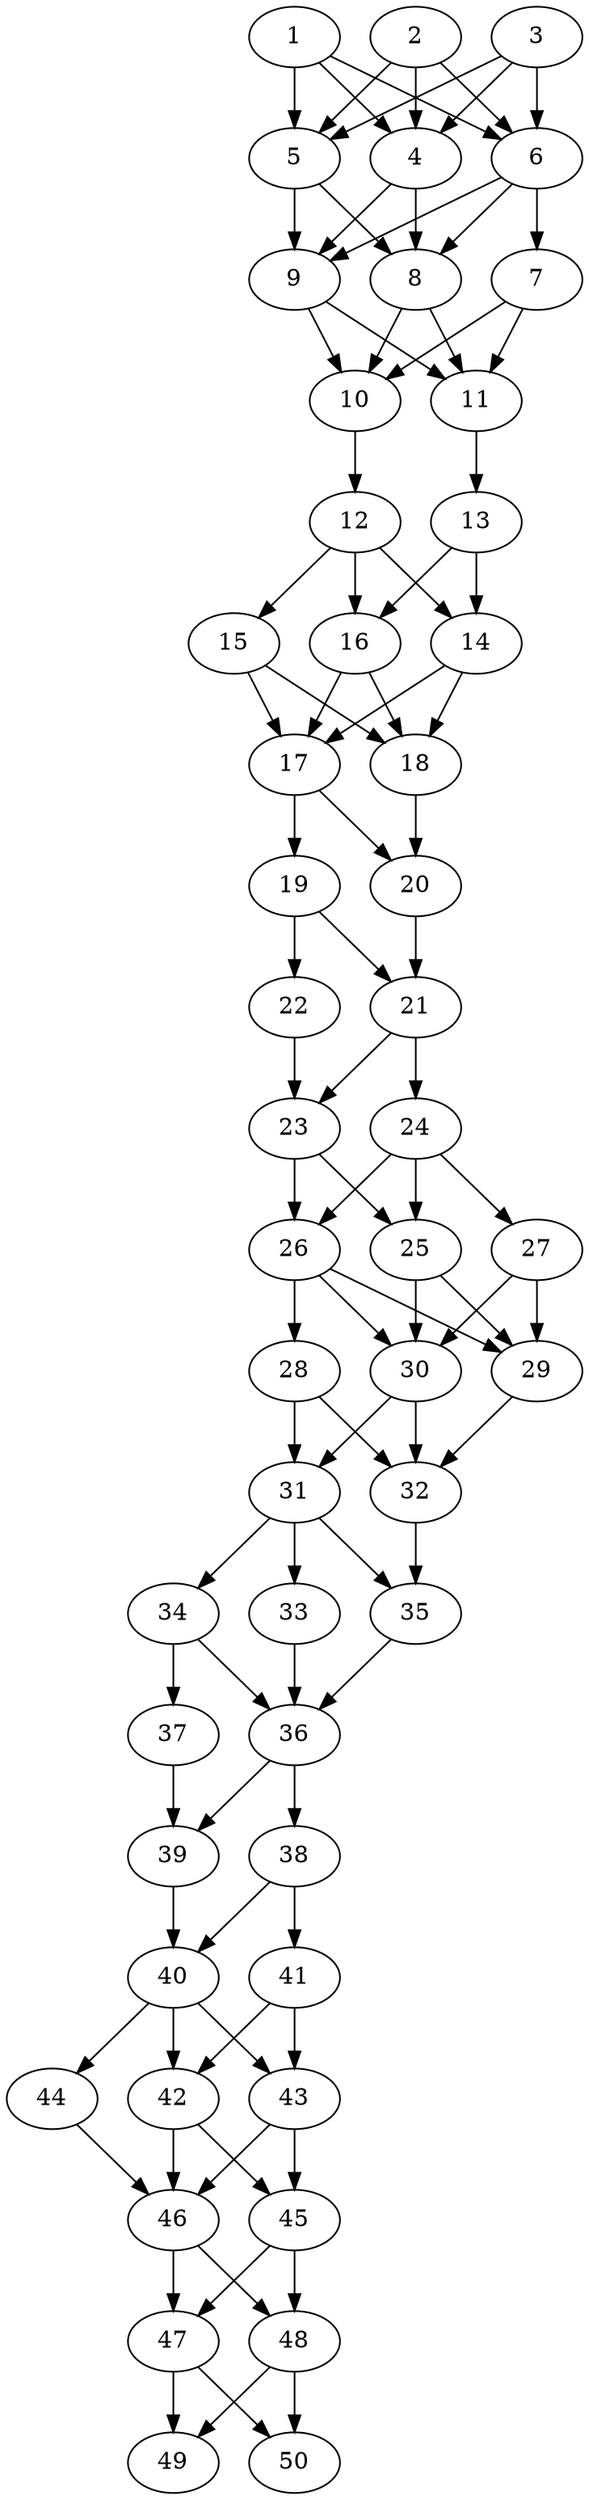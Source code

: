 // DAG automatically generated by daggen at Thu Oct  3 14:07:57 2019
// ./daggen --dot -n 50 --ccr 0.4 --fat 0.3 --regular 0.7 --density 0.9 --mindata 5242880 --maxdata 52428800 
digraph G {
  1 [size="81861120", alpha="0.15", expect_size="32744448"] 
  1 -> 4 [size ="32744448"]
  1 -> 5 [size ="32744448"]
  1 -> 6 [size ="32744448"]
  2 [size="20531200", alpha="0.09", expect_size="8212480"] 
  2 -> 4 [size ="8212480"]
  2 -> 5 [size ="8212480"]
  2 -> 6 [size ="8212480"]
  3 [size="47856640", alpha="0.02", expect_size="19142656"] 
  3 -> 4 [size ="19142656"]
  3 -> 5 [size ="19142656"]
  3 -> 6 [size ="19142656"]
  4 [size="29655040", alpha="0.02", expect_size="11862016"] 
  4 -> 8 [size ="11862016"]
  4 -> 9 [size ="11862016"]
  5 [size="13734400", alpha="0.08", expect_size="5493760"] 
  5 -> 8 [size ="5493760"]
  5 -> 9 [size ="5493760"]
  6 [size="119296000", alpha="0.09", expect_size="47718400"] 
  6 -> 7 [size ="47718400"]
  6 -> 8 [size ="47718400"]
  6 -> 9 [size ="47718400"]
  7 [size="41600000", alpha="0.03", expect_size="16640000"] 
  7 -> 10 [size ="16640000"]
  7 -> 11 [size ="16640000"]
  8 [size="114826240", alpha="0.19", expect_size="45930496"] 
  8 -> 10 [size ="45930496"]
  8 -> 11 [size ="45930496"]
  9 [size="36001280", alpha="0.04", expect_size="14400512"] 
  9 -> 10 [size ="14400512"]
  9 -> 11 [size ="14400512"]
  10 [size="34982400", alpha="0.04", expect_size="13992960"] 
  10 -> 12 [size ="13992960"]
  11 [size="123092480", alpha="0.02", expect_size="49236992"] 
  11 -> 13 [size ="49236992"]
  12 [size="92976640", alpha="0.04", expect_size="37190656"] 
  12 -> 14 [size ="37190656"]
  12 -> 15 [size ="37190656"]
  12 -> 16 [size ="37190656"]
  13 [size="26040320", alpha="0.05", expect_size="10416128"] 
  13 -> 14 [size ="10416128"]
  13 -> 16 [size ="10416128"]
  14 [size="39134720", alpha="0.19", expect_size="15653888"] 
  14 -> 17 [size ="15653888"]
  14 -> 18 [size ="15653888"]
  15 [size="50854400", alpha="0.01", expect_size="20341760"] 
  15 -> 17 [size ="20341760"]
  15 -> 18 [size ="20341760"]
  16 [size="99356160", alpha="0.10", expect_size="39742464"] 
  16 -> 17 [size ="39742464"]
  16 -> 18 [size ="39742464"]
  17 [size="36925440", alpha="0.19", expect_size="14770176"] 
  17 -> 19 [size ="14770176"]
  17 -> 20 [size ="14770176"]
  18 [size="54430720", alpha="0.12", expect_size="21772288"] 
  18 -> 20 [size ="21772288"]
  19 [size="50063360", alpha="0.09", expect_size="20025344"] 
  19 -> 21 [size ="20025344"]
  19 -> 22 [size ="20025344"]
  20 [size="73254400", alpha="0.17", expect_size="29301760"] 
  20 -> 21 [size ="29301760"]
  21 [size="98618880", alpha="0.16", expect_size="39447552"] 
  21 -> 23 [size ="39447552"]
  21 -> 24 [size ="39447552"]
  22 [size="111774720", alpha="0.16", expect_size="44709888"] 
  22 -> 23 [size ="44709888"]
  23 [size="17326080", alpha="0.02", expect_size="6930432"] 
  23 -> 25 [size ="6930432"]
  23 -> 26 [size ="6930432"]
  24 [size="47367680", alpha="0.11", expect_size="18947072"] 
  24 -> 25 [size ="18947072"]
  24 -> 26 [size ="18947072"]
  24 -> 27 [size ="18947072"]
  25 [size="43658240", alpha="0.00", expect_size="17463296"] 
  25 -> 29 [size ="17463296"]
  25 -> 30 [size ="17463296"]
  26 [size="48404480", alpha="0.07", expect_size="19361792"] 
  26 -> 28 [size ="19361792"]
  26 -> 29 [size ="19361792"]
  26 -> 30 [size ="19361792"]
  27 [size="105707520", alpha="0.19", expect_size="42283008"] 
  27 -> 29 [size ="42283008"]
  27 -> 30 [size ="42283008"]
  28 [size="97776640", alpha="0.08", expect_size="39110656"] 
  28 -> 31 [size ="39110656"]
  28 -> 32 [size ="39110656"]
  29 [size="48284160", alpha="0.01", expect_size="19313664"] 
  29 -> 32 [size ="19313664"]
  30 [size="103633920", alpha="0.18", expect_size="41453568"] 
  30 -> 31 [size ="41453568"]
  30 -> 32 [size ="41453568"]
  31 [size="84359680", alpha="0.13", expect_size="33743872"] 
  31 -> 33 [size ="33743872"]
  31 -> 34 [size ="33743872"]
  31 -> 35 [size ="33743872"]
  32 [size="59215360", alpha="0.02", expect_size="23686144"] 
  32 -> 35 [size ="23686144"]
  33 [size="35630080", alpha="0.14", expect_size="14252032"] 
  33 -> 36 [size ="14252032"]
  34 [size="48348160", alpha="0.09", expect_size="19339264"] 
  34 -> 36 [size ="19339264"]
  34 -> 37 [size ="19339264"]
  35 [size="113925120", alpha="0.11", expect_size="45570048"] 
  35 -> 36 [size ="45570048"]
  36 [size="115018240", alpha="0.08", expect_size="46007296"] 
  36 -> 38 [size ="46007296"]
  36 -> 39 [size ="46007296"]
  37 [size="39854080", alpha="0.08", expect_size="15941632"] 
  37 -> 39 [size ="15941632"]
  38 [size="34895360", alpha="0.16", expect_size="13958144"] 
  38 -> 40 [size ="13958144"]
  38 -> 41 [size ="13958144"]
  39 [size="83891200", alpha="0.10", expect_size="33556480"] 
  39 -> 40 [size ="33556480"]
  40 [size="91776000", alpha="0.14", expect_size="36710400"] 
  40 -> 42 [size ="36710400"]
  40 -> 43 [size ="36710400"]
  40 -> 44 [size ="36710400"]
  41 [size="80424960", alpha="0.12", expect_size="32169984"] 
  41 -> 42 [size ="32169984"]
  41 -> 43 [size ="32169984"]
  42 [size="41858560", alpha="0.08", expect_size="16743424"] 
  42 -> 45 [size ="16743424"]
  42 -> 46 [size ="16743424"]
  43 [size="55946240", alpha="0.04", expect_size="22378496"] 
  43 -> 45 [size ="22378496"]
  43 -> 46 [size ="22378496"]
  44 [size="17661440", alpha="0.05", expect_size="7064576"] 
  44 -> 46 [size ="7064576"]
  45 [size="70991360", alpha="0.12", expect_size="28396544"] 
  45 -> 47 [size ="28396544"]
  45 -> 48 [size ="28396544"]
  46 [size="17761280", alpha="0.05", expect_size="7104512"] 
  46 -> 47 [size ="7104512"]
  46 -> 48 [size ="7104512"]
  47 [size="62179840", alpha="0.14", expect_size="24871936"] 
  47 -> 49 [size ="24871936"]
  47 -> 50 [size ="24871936"]
  48 [size="110103040", alpha="0.17", expect_size="44041216"] 
  48 -> 49 [size ="44041216"]
  48 -> 50 [size ="44041216"]
  49 [size="84892160", alpha="0.06", expect_size="33956864"] 
  50 [size="23508480", alpha="0.10", expect_size="9403392"] 
}
